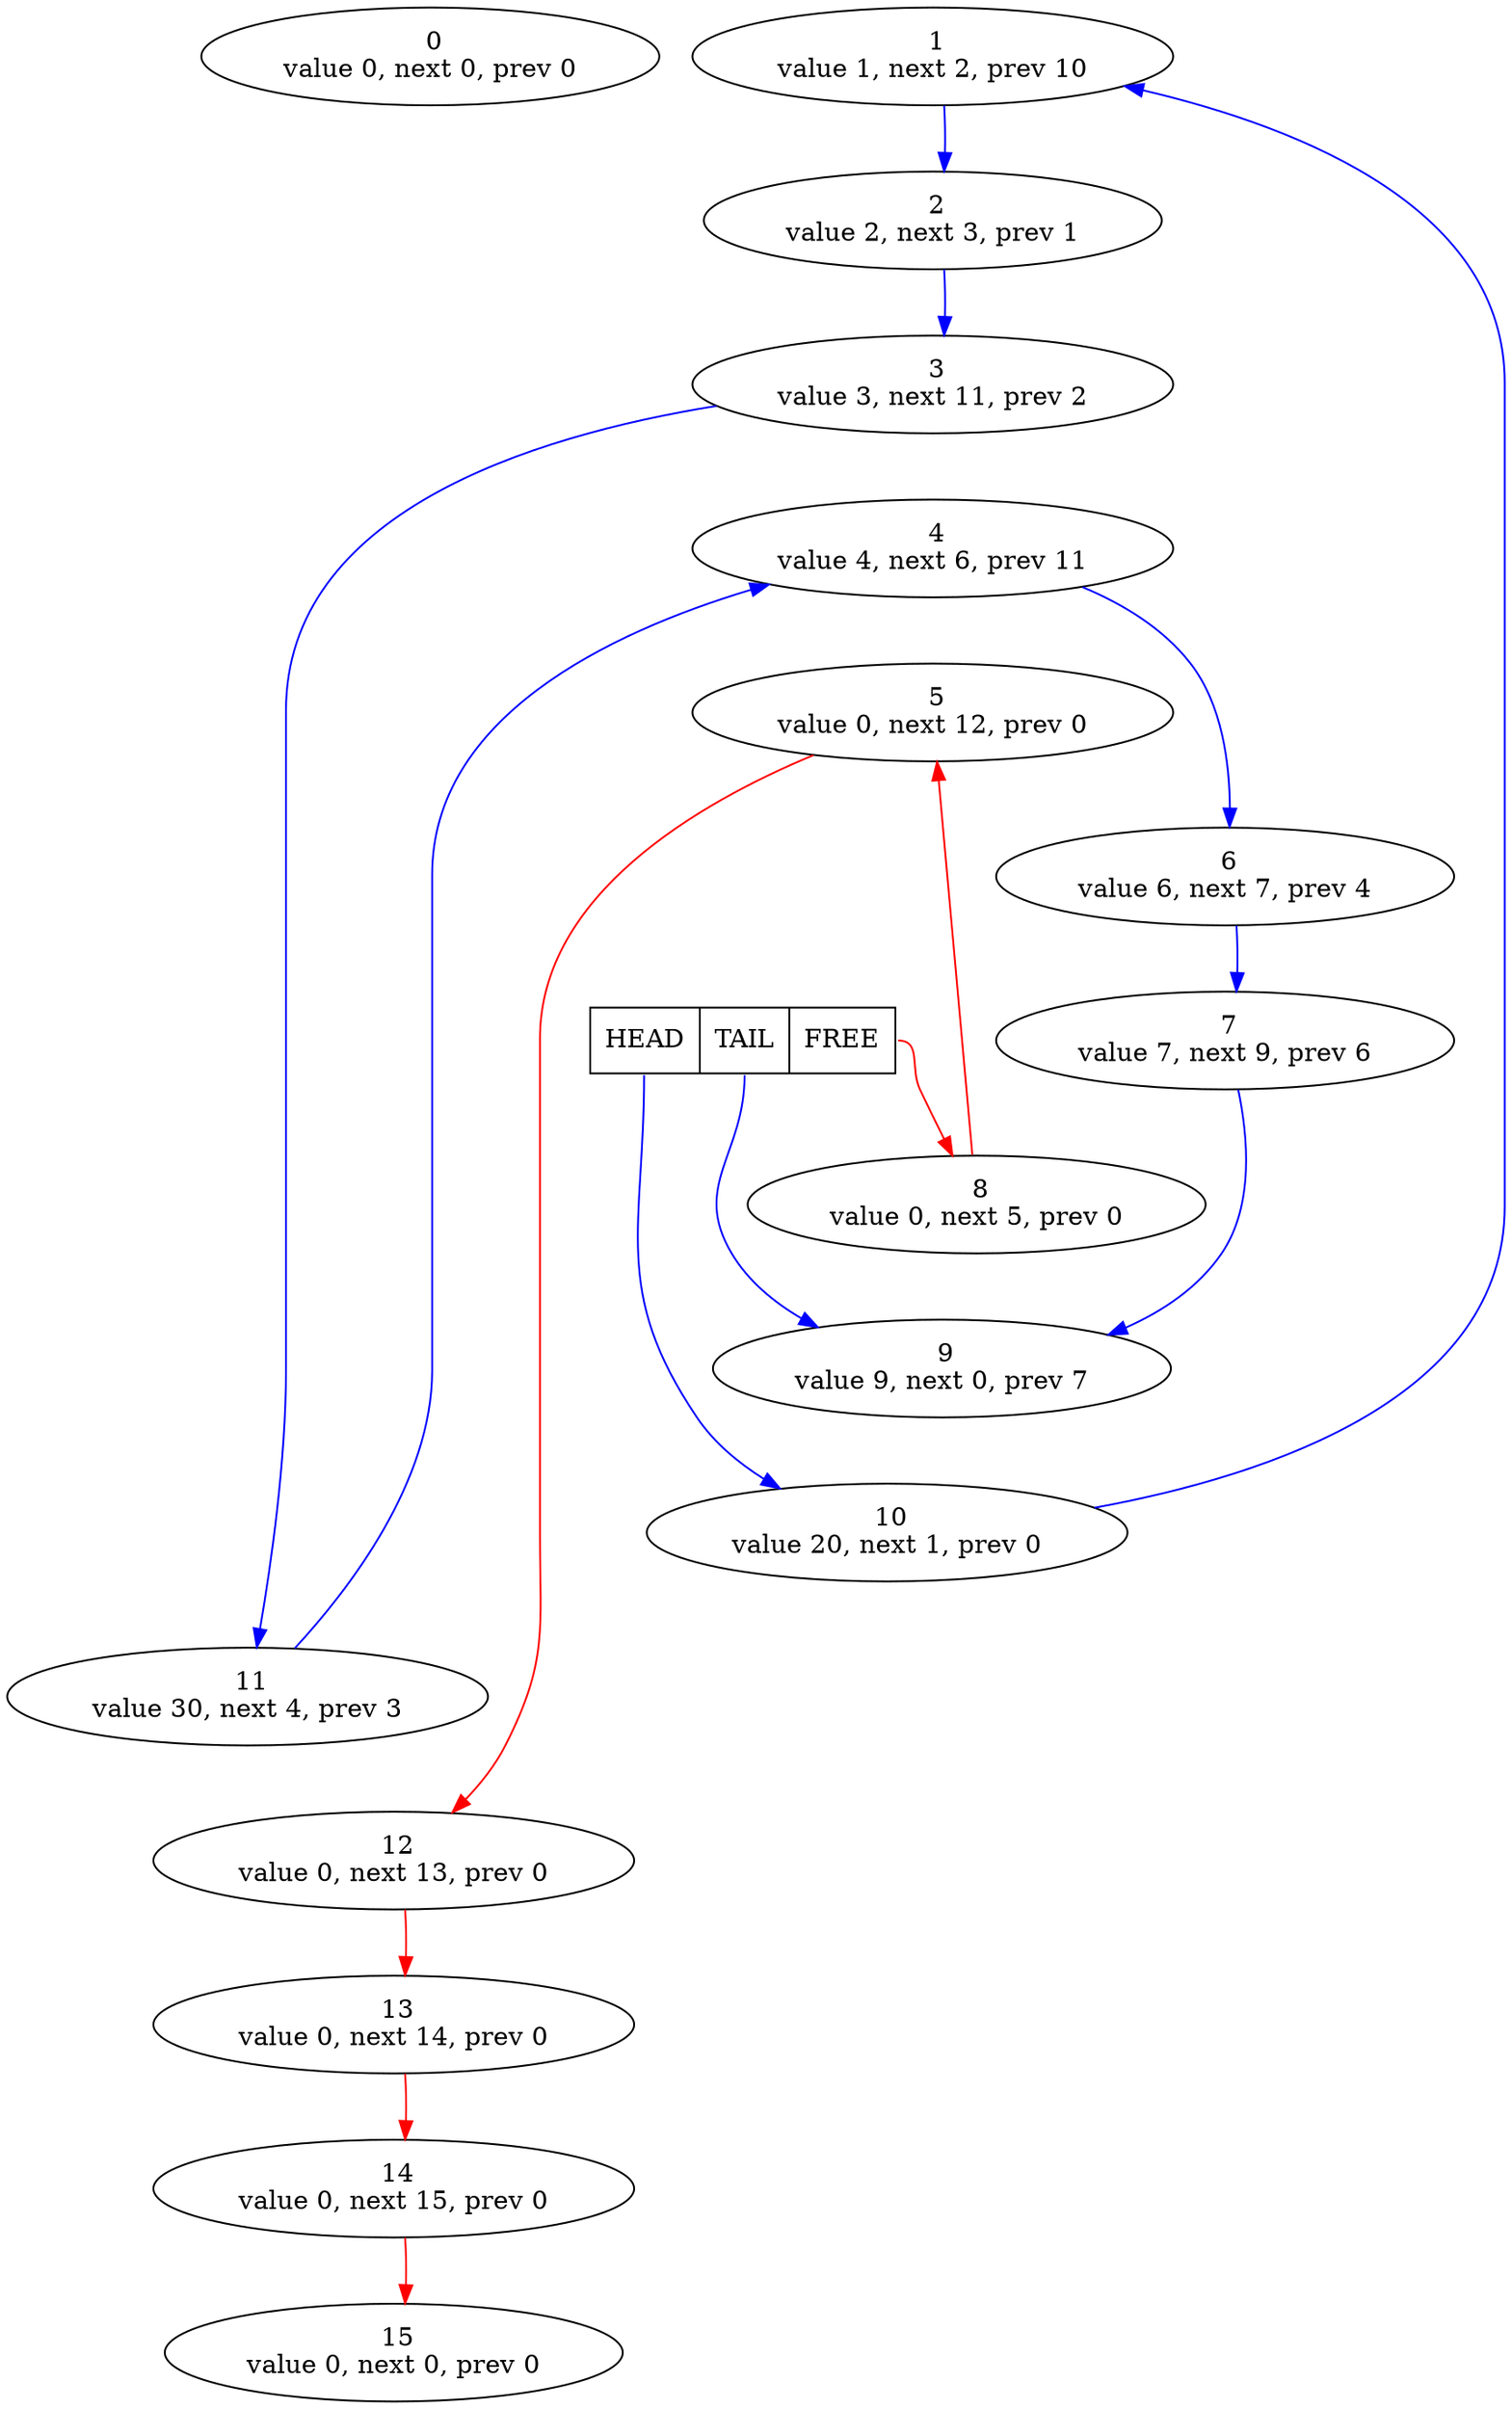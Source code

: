 	digraph dump_graph{
	rankdir=HR;
	0 [shape = "ellipse", label = " 0\nvalue 0, next 0, prev 0"];
	1 [shape = "ellipse", label = " 1\nvalue 1, next 2, prev 10"];
	2 [shape = "ellipse", label = " 2\nvalue 2, next 3, prev 1"];
	1 -> 2[style=invis];
	3 [shape = "ellipse", label = " 3\nvalue 3, next 11, prev 2"];
	2 -> 3[style=invis];
	4 [shape = "ellipse", label = " 4\nvalue 4, next 6, prev 11"];
	3 -> 4[style=invis];
	5 [shape = "ellipse", label = " 5\nvalue 0, next 12, prev 0"];
	4 -> 5[style=invis];
	6 [shape = "ellipse", label = " 6\nvalue 6, next 7, prev 4"];
	5 -> 6[style=invis];
	7 [shape = "ellipse", label = " 7\nvalue 7, next 9, prev 6"];
	6 -> 7[style=invis];
	8 [shape = "ellipse", label = " 8\nvalue 0, next 5, prev 0"];
	7 -> 8[style=invis];
	9 [shape = "ellipse", label = " 9\nvalue 9, next 0, prev 7"];
	8 -> 9[style=invis];
	10 [shape = "ellipse", label = " 10\nvalue 20, next 1, prev 0"];
	9 -> 10[style=invis];
	11 [shape = "ellipse", label = " 11\nvalue 30, next 4, prev 3"];
	10 -> 11[style=invis];
	12 [shape = "ellipse", label = " 12\nvalue 0, next 13, prev 0"];
	11 -> 12[style=invis];
	13 [shape = "ellipse", label = " 13\nvalue 0, next 14, prev 0"];
	12 -> 13[style=invis];
	14 [shape = "ellipse", label = " 14\nvalue 0, next 15, prev 0"];
	13 -> 14[style=invis];
	15 [shape = "ellipse", label = " 15\nvalue 0, next 0, prev 0"];
	14 -> 15[style=invis];
	INFO [shape = record, label = " <hd> HEAD | <tl> TAIL | <fr> FREE"];
	INFO: <hd> -> 10 [color= "blue"];
	INFO: <tl> -> 9 [color= "blue"];
	INFO: <fr> -> 8 [color= "red"];
	10 -> 1 [color= "blue"];
	1 -> 2 [color= "blue"];
	2 -> 3 [color= "blue"];
	3 -> 11 [color= "blue"];
	11 -> 4 [color= "blue"];
	4 -> 6 [color= "blue"];
	6 -> 7 [color= "blue"];
	7 -> 9 [color= "blue"];
	8 -> 5 [color= "red"];
	5 -> 12 [color= "red"];
	12 -> 13 [color= "red"];
	13 -> 14 [color= "red"];
	14 -> 15 [color= "red"];
}